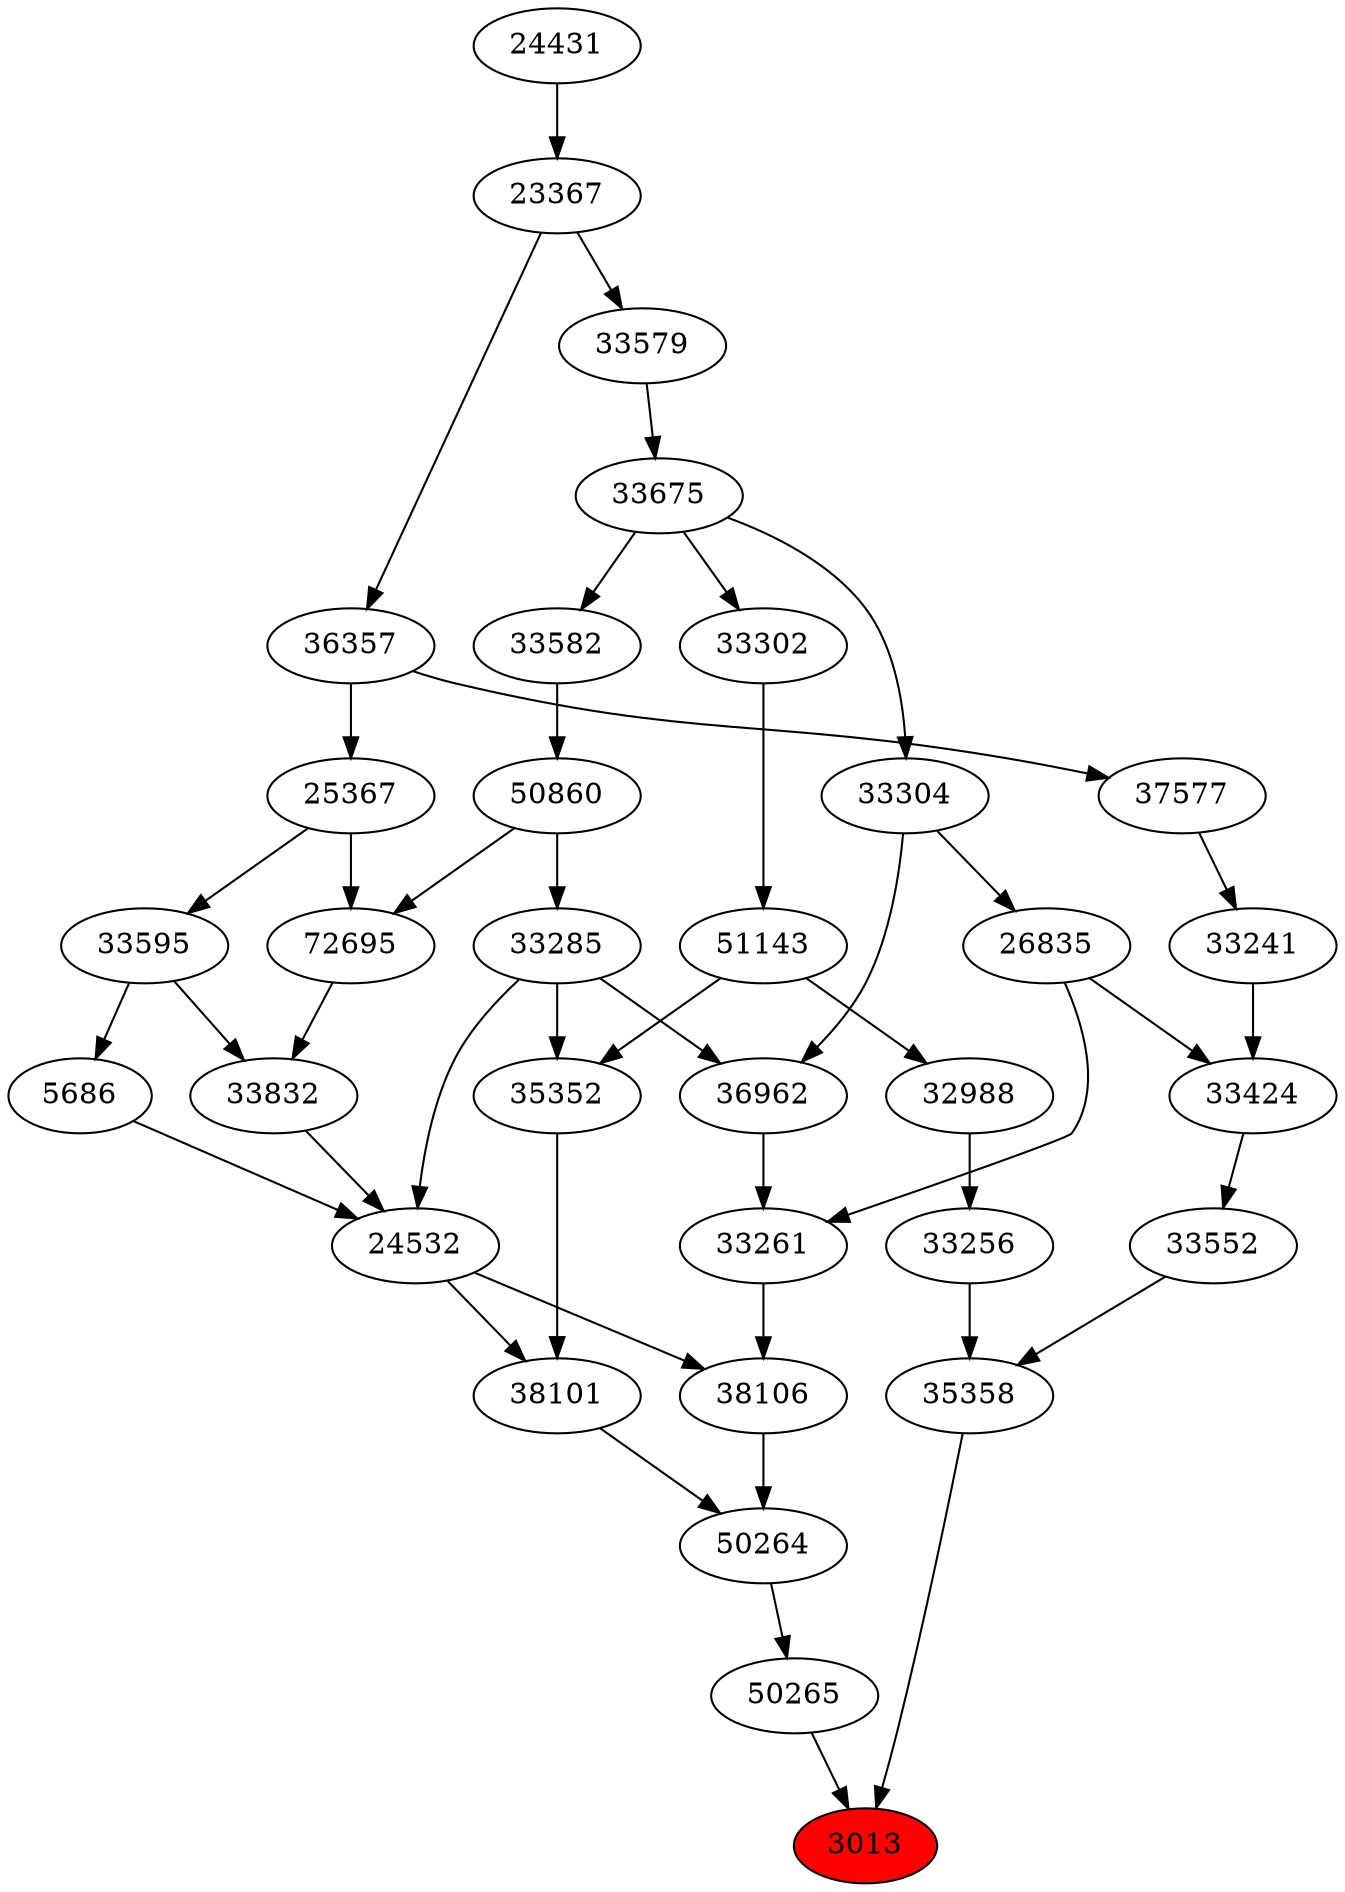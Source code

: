 strict digraph{ 
3013 [label="3013" fillcolor=red style=filled]
50265 -> 3013
35358 -> 3013
50265 [label="50265"]
50264 -> 50265
35358 [label="35358"]
33552 -> 35358
33256 -> 35358
50264 [label="50264"]
38106 -> 50264
38101 -> 50264
33552 [label="33552"]
33424 -> 33552
33256 [label="33256"]
32988 -> 33256
38106 [label="38106"]
33261 -> 38106
24532 -> 38106
38101 [label="38101"]
24532 -> 38101
35352 -> 38101
33424 [label="33424"]
33241 -> 33424
26835 -> 33424
32988 [label="32988"]
51143 -> 32988
33261 [label="33261"]
36962 -> 33261
26835 -> 33261
24532 [label="24532"]
33285 -> 24532
5686 -> 24532
33832 -> 24532
35352 [label="35352"]
33285 -> 35352
51143 -> 35352
33241 [label="33241"]
37577 -> 33241
26835 [label="26835"]
33304 -> 26835
51143 [label="51143"]
33302 -> 51143
36962 [label="36962"]
33285 -> 36962
33304 -> 36962
33285 [label="33285"]
50860 -> 33285
5686 [label="5686"]
33595 -> 5686
33832 [label="33832"]
72695 -> 33832
33595 -> 33832
37577 [label="37577"]
36357 -> 37577
33304 [label="33304"]
33675 -> 33304
33302 [label="33302"]
33675 -> 33302
50860 [label="50860"]
33582 -> 50860
33595 [label="33595"]
25367 -> 33595
72695 [label="72695"]
50860 -> 72695
25367 -> 72695
36357 [label="36357"]
23367 -> 36357
33675 [label="33675"]
33579 -> 33675
33582 [label="33582"]
33675 -> 33582
25367 [label="25367"]
36357 -> 25367
23367 [label="23367"]
24431 -> 23367
33579 [label="33579"]
23367 -> 33579
24431 [label="24431"]
}